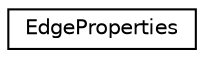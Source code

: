 digraph "Graphical Class Hierarchy"
{
  edge [fontname="Helvetica",fontsize="10",labelfontname="Helvetica",labelfontsize="10"];
  node [fontname="Helvetica",fontsize="10",shape=record];
  rankdir="LR";
  Node1 [label="EdgeProperties",height=0.2,width=0.4,color="black", fillcolor="white", style="filled",URL="$structEdgeProperties.html"];
}
